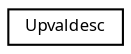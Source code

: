 digraph "Graphical Class Hierarchy"
{
  edge [fontname="Sans",fontsize="8",labelfontname="Sans",labelfontsize="8"];
  node [fontname="Sans",fontsize="8",shape=record];
  rankdir="LR";
  Node1 [label="Upvaldesc",height=0.2,width=0.4,color="black", fillcolor="white", style="filled",URL="$struct_upvaldesc.html"];
}
